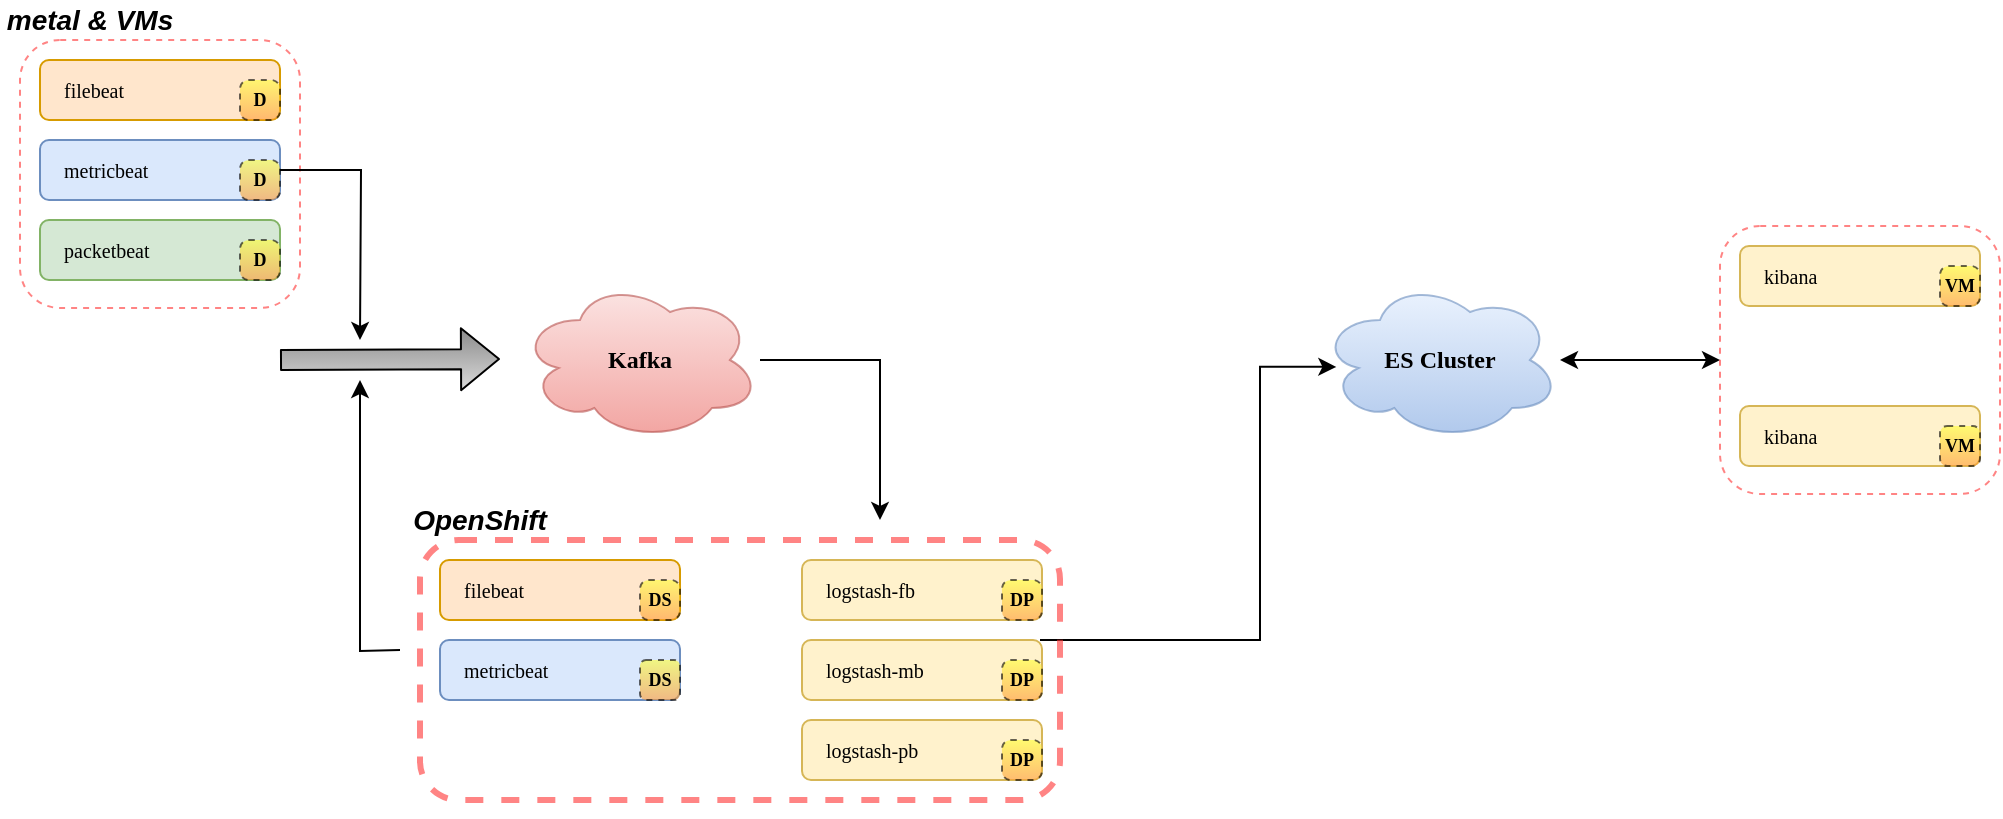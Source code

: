 <mxfile version="12.9.5" type="github">
  <diagram id="GZ8h7QL0BpFVQE84wsnc" name="Page-1">
    <mxGraphModel dx="1961" dy="1163" grid="1" gridSize="10" guides="1" tooltips="1" connect="1" arrows="1" fold="1" page="1" pageScale="1" pageWidth="1600" pageHeight="900" math="0" shadow="0">
      <root>
        <mxCell id="0" />
        <mxCell id="1" parent="0" />
        <mxCell id="uBAFbdJrFAXVK9lNb5VW-20" style="edgeStyle=orthogonalEdgeStyle;rounded=0;orthogonalLoop=1;jettySize=auto;html=1;entryX=0.75;entryY=0;entryDx=0;entryDy=0;startArrow=none;startFill=0;fillColor=#8A8A8A;gradientColor=#DBDBDB;fontSize=14;" parent="1" source="xnrWjppSDBu8TEkVuI01-1" edge="1">
          <mxGeometry relative="1" as="geometry">
            <Array as="points">
              <mxPoint x="520" y="520" />
            </Array>
            <mxPoint x="520" y="600" as="targetPoint" />
          </mxGeometry>
        </mxCell>
        <mxCell id="xnrWjppSDBu8TEkVuI01-1" value="&lt;div style=&quot;text-align: center; font-size: 12px;&quot;&gt;&lt;span style=&quot;font-size: 12px;&quot;&gt;Kafka&lt;/span&gt;&lt;/div&gt;" style="ellipse;shape=cloud;whiteSpace=wrap;html=1;rounded=0;strokeColor=#b85450;strokeWidth=1;fillColor=#f8cecc;gradientColor=#ea6b66;fontFamily=Verdana;fontSize=12;opacity=60;align=center;fontStyle=1" parent="1" vertex="1">
          <mxGeometry x="340" y="480" width="120" height="80" as="geometry" />
        </mxCell>
        <mxCell id="xnrWjppSDBu8TEkVuI01-15" value="" style="group" parent="1" vertex="1" connectable="0">
          <mxGeometry x="90" y="360" width="140" height="134" as="geometry" />
        </mxCell>
        <mxCell id="xnrWjppSDBu8TEkVuI01-3" value="" style="rounded=1;whiteSpace=wrap;html=1;strokeColor=#FF3333;strokeWidth=1;fillColor=none;fontFamily=Verdana;fontSize=10;opacity=60;align=left;dashed=1;" parent="xnrWjppSDBu8TEkVuI01-15" vertex="1">
          <mxGeometry width="140" height="134" as="geometry" />
        </mxCell>
        <mxCell id="xnrWjppSDBu8TEkVuI01-4" value="filebeat" style="rounded=1;whiteSpace=wrap;html=1;strokeColor=#d79b00;strokeWidth=1;fillColor=#ffe6cc;fontFamily=Verdana;fontSize=10;align=left;spacingLeft=10;" parent="xnrWjppSDBu8TEkVuI01-15" vertex="1">
          <mxGeometry x="10" y="10" width="120" height="30" as="geometry" />
        </mxCell>
        <mxCell id="xnrWjppSDBu8TEkVuI01-6" value="metricbeat" style="rounded=1;whiteSpace=wrap;html=1;strokeColor=#6c8ebf;strokeWidth=1;fillColor=#dae8fc;fontFamily=Verdana;fontSize=10;align=left;spacingLeft=10;" parent="xnrWjppSDBu8TEkVuI01-15" vertex="1">
          <mxGeometry x="10" y="50" width="120" height="30" as="geometry" />
        </mxCell>
        <mxCell id="xnrWjppSDBu8TEkVuI01-9" value="packetbeat" style="rounded=1;whiteSpace=wrap;html=1;strokeColor=#82b366;strokeWidth=1;fillColor=#d5e8d4;fontFamily=Verdana;fontSize=10;align=left;spacingLeft=10;" parent="xnrWjppSDBu8TEkVuI01-15" vertex="1">
          <mxGeometry x="10" y="90" width="120" height="30" as="geometry" />
        </mxCell>
        <mxCell id="_DbJdNK9kfvYFLJZbatp-1" value="D" style="rounded=1;whiteSpace=wrap;html=1;fontSize=9;fontStyle=1;gradientColor=#FF9933;fillColor=#FFFF33;fontFamily=Verdana;dashed=1;opacity=60;arcSize=22;" vertex="1" parent="xnrWjppSDBu8TEkVuI01-15">
          <mxGeometry x="110" y="20" width="20" height="20" as="geometry" />
        </mxCell>
        <mxCell id="_DbJdNK9kfvYFLJZbatp-2" value="D" style="rounded=1;whiteSpace=wrap;html=1;fontSize=9;fontStyle=1;gradientColor=#FF9933;fillColor=#FFFF33;fontFamily=Verdana;dashed=1;opacity=60;arcSize=22;" vertex="1" parent="xnrWjppSDBu8TEkVuI01-15">
          <mxGeometry x="110" y="60" width="20" height="20" as="geometry" />
        </mxCell>
        <mxCell id="_DbJdNK9kfvYFLJZbatp-3" value="D" style="rounded=1;whiteSpace=wrap;html=1;fontSize=9;fontStyle=1;gradientColor=#FF9933;fillColor=#FFFF33;fontFamily=Verdana;dashed=1;opacity=60;arcSize=22;" vertex="1" parent="xnrWjppSDBu8TEkVuI01-15">
          <mxGeometry x="110" y="100" width="20" height="20" as="geometry" />
        </mxCell>
        <mxCell id="xnrWjppSDBu8TEkVuI01-74" style="edgeStyle=orthogonalEdgeStyle;rounded=0;orthogonalLoop=1;jettySize=auto;html=1;entryX=0;entryY=0.5;entryDx=0;entryDy=0;startArrow=classic;startFill=1;" parent="1" source="xnrWjppSDBu8TEkVuI01-67" target="xnrWjppSDBu8TEkVuI01-71" edge="1">
          <mxGeometry relative="1" as="geometry" />
        </mxCell>
        <mxCell id="xnrWjppSDBu8TEkVuI01-67" value="&lt;div style=&quot;text-align: center ; font-size: 12px&quot;&gt;&lt;span style=&quot;font-size: 12px&quot;&gt;ES Cluster&lt;/span&gt;&lt;/div&gt;" style="ellipse;shape=cloud;whiteSpace=wrap;html=1;rounded=0;strokeColor=#6c8ebf;strokeWidth=1;fillColor=#dae8fc;gradientColor=#7ea6e0;fontFamily=Verdana;fontSize=12;opacity=60;align=center;fontStyle=1" parent="1" vertex="1">
          <mxGeometry x="740" y="480" width="120" height="80" as="geometry" />
        </mxCell>
        <mxCell id="xnrWjppSDBu8TEkVuI01-69" value="" style="group" parent="1" vertex="1" connectable="0">
          <mxGeometry x="940" y="453" width="140" height="134" as="geometry" />
        </mxCell>
        <mxCell id="xnrWjppSDBu8TEkVuI01-70" value="" style="group" parent="xnrWjppSDBu8TEkVuI01-69" vertex="1" connectable="0">
          <mxGeometry width="140" height="134" as="geometry" />
        </mxCell>
        <mxCell id="xnrWjppSDBu8TEkVuI01-71" value="" style="rounded=1;whiteSpace=wrap;html=1;strokeColor=#FF3333;strokeWidth=1;fillColor=none;fontFamily=Verdana;fontSize=10;opacity=60;align=left;dashed=1;" parent="xnrWjppSDBu8TEkVuI01-70" vertex="1">
          <mxGeometry width="140" height="134" as="geometry" />
        </mxCell>
        <mxCell id="xnrWjppSDBu8TEkVuI01-72" value="kibana" style="rounded=1;whiteSpace=wrap;html=1;strokeColor=#d6b656;strokeWidth=1;fillColor=#fff2cc;fontFamily=Verdana;fontSize=10;align=left;spacingLeft=10;" parent="xnrWjppSDBu8TEkVuI01-70" vertex="1">
          <mxGeometry x="10" y="10" width="120" height="30" as="geometry" />
        </mxCell>
        <mxCell id="xnrWjppSDBu8TEkVuI01-73" value="kibana" style="rounded=1;whiteSpace=wrap;html=1;strokeColor=#d6b656;strokeWidth=1;fillColor=#fff2cc;fontFamily=Verdana;fontSize=10;align=left;spacingLeft=10;" parent="xnrWjppSDBu8TEkVuI01-70" vertex="1">
          <mxGeometry x="10" y="90" width="120" height="30" as="geometry" />
        </mxCell>
        <mxCell id="GJRlD4kEulTE51JU0osP-2" value="VM" style="rounded=1;whiteSpace=wrap;html=1;fontSize=9;fontStyle=1;gradientColor=#FF9933;fillColor=#FFFF33;fontFamily=Verdana;dashed=1;opacity=60;arcSize=22;" parent="xnrWjppSDBu8TEkVuI01-70" vertex="1">
          <mxGeometry x="110" y="20" width="20" height="20" as="geometry" />
        </mxCell>
        <mxCell id="GJRlD4kEulTE51JU0osP-1" value="VM" style="rounded=1;whiteSpace=wrap;html=1;fontSize=9;fontStyle=1;gradientColor=#FF9933;fillColor=#FFFF33;fontFamily=Verdana;dashed=1;opacity=60;arcSize=18;" parent="xnrWjppSDBu8TEkVuI01-70" vertex="1">
          <mxGeometry x="110" y="100" width="20" height="20" as="geometry" />
        </mxCell>
        <mxCell id="rvDjTY9M8Ar2wrNe7Sa7-16" value="&lt;b&gt;&lt;i&gt;&lt;font style=&quot;font-size: 14px&quot;&gt;metal &amp;amp; VMs&lt;/font&gt;&lt;/i&gt;&lt;/b&gt;" style="text;html=1;strokeColor=none;fillColor=none;align=center;verticalAlign=middle;whiteSpace=wrap;rounded=0;" parent="1" vertex="1">
          <mxGeometry x="80" y="340" width="90" height="20" as="geometry" />
        </mxCell>
        <mxCell id="uBAFbdJrFAXVK9lNb5VW-14" style="edgeStyle=orthogonalEdgeStyle;rounded=0;orthogonalLoop=1;jettySize=auto;html=1;entryX=0.068;entryY=0.543;entryDx=0;entryDy=0;entryPerimeter=0;startArrow=none;startFill=0;fontSize=14;" parent="1" target="xnrWjppSDBu8TEkVuI01-67" edge="1">
          <mxGeometry relative="1" as="geometry">
            <Array as="points">
              <mxPoint x="710" y="660" />
              <mxPoint x="710" y="523" />
            </Array>
            <mxPoint x="600" y="660" as="sourcePoint" />
          </mxGeometry>
        </mxCell>
        <mxCell id="uBAFbdJrFAXVK9lNb5VW-15" value="" style="shape=flexArrow;endArrow=classic;html=1;fontSize=14;fillColor=#8A8A8A;gradientColor=#DBDBDB;" parent="1" edge="1">
          <mxGeometry width="50" height="50" relative="1" as="geometry">
            <mxPoint x="220" y="520" as="sourcePoint" />
            <mxPoint x="330" y="519.5" as="targetPoint" />
          </mxGeometry>
        </mxCell>
        <mxCell id="uBAFbdJrFAXVK9lNb5VW-17" style="edgeStyle=orthogonalEdgeStyle;rounded=0;orthogonalLoop=1;jettySize=auto;html=1;startArrow=none;startFill=0;fillColor=#8A8A8A;gradientColor=#DBDBDB;fontSize=14;" parent="1" edge="1">
          <mxGeometry relative="1" as="geometry">
            <mxPoint x="260" y="530" as="targetPoint" />
            <mxPoint x="280" y="665" as="sourcePoint" />
          </mxGeometry>
        </mxCell>
        <mxCell id="uBAFbdJrFAXVK9lNb5VW-18" style="edgeStyle=orthogonalEdgeStyle;rounded=0;orthogonalLoop=1;jettySize=auto;html=1;startArrow=none;startFill=0;fillColor=#8A8A8A;gradientColor=#DBDBDB;fontSize=14;" parent="1" source="xnrWjppSDBu8TEkVuI01-6" edge="1">
          <mxGeometry relative="1" as="geometry">
            <mxPoint x="260" y="510" as="targetPoint" />
          </mxGeometry>
        </mxCell>
        <mxCell id="_DbJdNK9kfvYFLJZbatp-18" value="" style="group" vertex="1" connectable="0" parent="1">
          <mxGeometry x="290" y="610" width="320" height="130" as="geometry" />
        </mxCell>
        <mxCell id="_DbJdNK9kfvYFLJZbatp-19" value="" style="rounded=1;whiteSpace=wrap;html=1;strokeColor=#FF3333;strokeWidth=3;fillColor=none;fontFamily=Verdana;fontSize=10;opacity=60;align=left;dashed=1;" vertex="1" parent="_DbJdNK9kfvYFLJZbatp-18">
          <mxGeometry width="320" height="130" as="geometry" />
        </mxCell>
        <mxCell id="_DbJdNK9kfvYFLJZbatp-20" value="filebeat" style="rounded=1;whiteSpace=wrap;html=1;strokeColor=#d79b00;strokeWidth=1;fillColor=#ffe6cc;fontFamily=Verdana;fontSize=10;align=left;spacingLeft=10;" vertex="1" parent="_DbJdNK9kfvYFLJZbatp-18">
          <mxGeometry x="10" y="10" width="120" height="30" as="geometry" />
        </mxCell>
        <mxCell id="_DbJdNK9kfvYFLJZbatp-21" value="metricbeat" style="rounded=1;whiteSpace=wrap;html=1;strokeColor=#6c8ebf;strokeWidth=1;fillColor=#dae8fc;fontFamily=Verdana;fontSize=10;align=left;spacingLeft=10;" vertex="1" parent="_DbJdNK9kfvYFLJZbatp-18">
          <mxGeometry x="10" y="50" width="120" height="30" as="geometry" />
        </mxCell>
        <mxCell id="_DbJdNK9kfvYFLJZbatp-22" value="DS" style="rounded=1;whiteSpace=wrap;html=1;fontSize=9;fontStyle=1;gradientColor=#FF9933;fillColor=#FFFF33;fontFamily=Verdana;dashed=1;opacity=60;arcSize=22;" vertex="1" parent="_DbJdNK9kfvYFLJZbatp-18">
          <mxGeometry x="110" y="20" width="20" height="20" as="geometry" />
        </mxCell>
        <mxCell id="_DbJdNK9kfvYFLJZbatp-23" value="DS" style="rounded=1;whiteSpace=wrap;html=1;fontSize=9;fontStyle=1;gradientColor=#FF9933;fillColor=#FFFF33;fontFamily=Verdana;dashed=1;opacity=60;" vertex="1" parent="_DbJdNK9kfvYFLJZbatp-18">
          <mxGeometry x="110" y="60" width="20" height="20" as="geometry" />
        </mxCell>
        <mxCell id="_DbJdNK9kfvYFLJZbatp-24" style="edgeStyle=orthogonalEdgeStyle;rounded=0;orthogonalLoop=1;jettySize=auto;html=1;exitX=0.5;exitY=1;exitDx=0;exitDy=0;startArrow=none;startFill=0;fontSize=14;" edge="1" parent="_DbJdNK9kfvYFLJZbatp-18" source="_DbJdNK9kfvYFLJZbatp-19" target="_DbJdNK9kfvYFLJZbatp-19">
          <mxGeometry relative="1" as="geometry" />
        </mxCell>
        <mxCell id="_DbJdNK9kfvYFLJZbatp-25" value="logstash-fb" style="rounded=1;whiteSpace=wrap;html=1;strokeColor=#d6b656;strokeWidth=1;fillColor=#fff2cc;fontFamily=Verdana;fontSize=10;align=left;spacingLeft=10;" vertex="1" parent="_DbJdNK9kfvYFLJZbatp-18">
          <mxGeometry x="191" y="10" width="120" height="30" as="geometry" />
        </mxCell>
        <mxCell id="_DbJdNK9kfvYFLJZbatp-26" value="DP" style="rounded=1;whiteSpace=wrap;html=1;fontSize=9;fontStyle=1;gradientColor=#FF9933;fillColor=#FFFF33;fontFamily=Verdana;dashed=1;opacity=60;arcSize=22;" vertex="1" parent="_DbJdNK9kfvYFLJZbatp-18">
          <mxGeometry x="291" y="20" width="20" height="20" as="geometry" />
        </mxCell>
        <mxCell id="_DbJdNK9kfvYFLJZbatp-27" value="logstash-mb" style="rounded=1;whiteSpace=wrap;html=1;strokeColor=#d6b656;strokeWidth=1;fillColor=#fff2cc;fontFamily=Verdana;fontSize=10;align=left;spacingLeft=10;" vertex="1" parent="_DbJdNK9kfvYFLJZbatp-18">
          <mxGeometry x="191" y="50" width="120" height="30" as="geometry" />
        </mxCell>
        <mxCell id="_DbJdNK9kfvYFLJZbatp-28" value="DP" style="rounded=1;whiteSpace=wrap;html=1;fontSize=9;fontStyle=1;gradientColor=#FF9933;fillColor=#FFFF33;fontFamily=Verdana;dashed=1;opacity=60;arcSize=22;" vertex="1" parent="_DbJdNK9kfvYFLJZbatp-18">
          <mxGeometry x="291" y="60" width="20" height="20" as="geometry" />
        </mxCell>
        <mxCell id="_DbJdNK9kfvYFLJZbatp-29" value="logstash-pb" style="rounded=1;whiteSpace=wrap;html=1;strokeColor=#d6b656;strokeWidth=1;fillColor=#fff2cc;fontFamily=Verdana;fontSize=10;align=left;spacingLeft=10;" vertex="1" parent="_DbJdNK9kfvYFLJZbatp-18">
          <mxGeometry x="191" y="90" width="120" height="30" as="geometry" />
        </mxCell>
        <mxCell id="_DbJdNK9kfvYFLJZbatp-30" value="DP" style="rounded=1;whiteSpace=wrap;html=1;fontSize=9;fontStyle=1;gradientColor=#FF9933;fillColor=#FFFF33;fontFamily=Verdana;dashed=1;opacity=60;arcSize=22;" vertex="1" parent="_DbJdNK9kfvYFLJZbatp-18">
          <mxGeometry x="291" y="100" width="20" height="20" as="geometry" />
        </mxCell>
        <mxCell id="_DbJdNK9kfvYFLJZbatp-31" value="OpenShift" style="text;html=1;strokeColor=none;fillColor=none;align=center;verticalAlign=middle;whiteSpace=wrap;rounded=0;fontStyle=3;fontSize=14;" vertex="1" parent="1">
          <mxGeometry x="300" y="590" width="40" height="20" as="geometry" />
        </mxCell>
      </root>
    </mxGraphModel>
  </diagram>
</mxfile>

